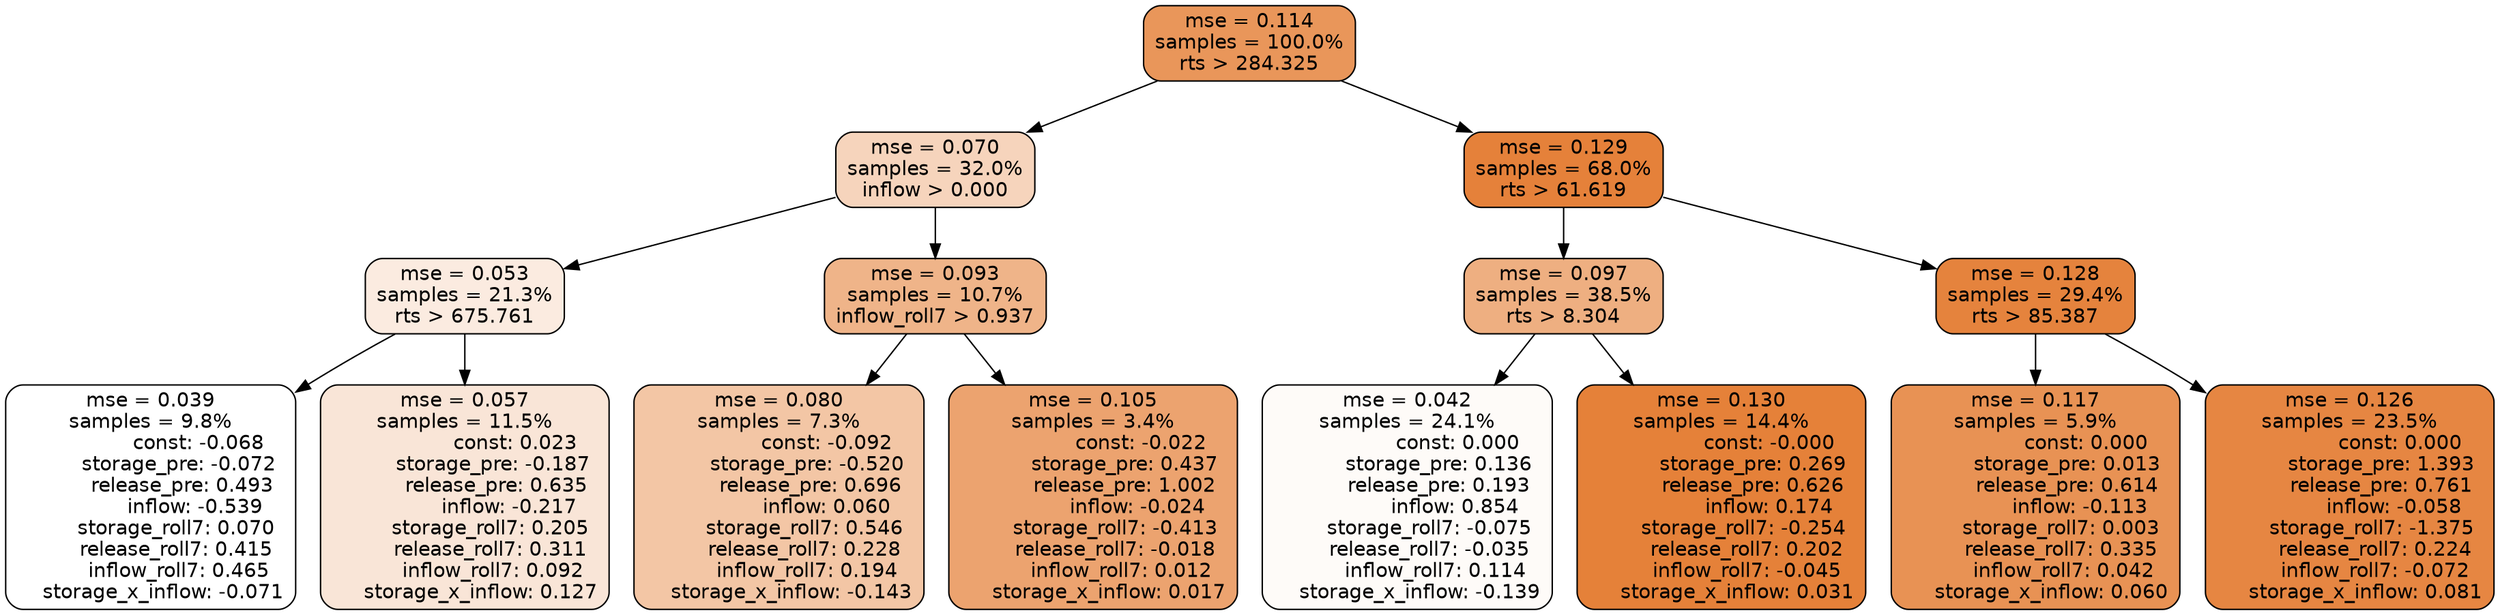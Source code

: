 digraph tree {
node [shape=rectangle, style="filled, rounded", color="black", fontname=helvetica] ;
edge [fontname=helvetica] ;
	"0" [label="mse = 0.114
samples = 100.0%
rts > 284.325", fillcolor="#e9965a"]
	"8" [label="mse = 0.070
samples = 32.0%
inflow > 0.000", fillcolor="#f6d4bc"]
	"1" [label="mse = 0.129
samples = 68.0%
rts > 61.619", fillcolor="#e5813a"]
	"9" [label="mse = 0.053
samples = 21.3%
rts > 675.761", fillcolor="#fbebe0"]
	"12" [label="mse = 0.093
samples = 10.7%
inflow_roll7 > 0.937", fillcolor="#efb489"]
	"2" [label="mse = 0.097
samples = 38.5%
rts > 8.304", fillcolor="#eeaf81"]
	"5" [label="mse = 0.128
samples = 29.4%
rts > 85.387", fillcolor="#e5833d"]
	"10" [label="mse = 0.039
samples = 9.8%
               const: -0.068
         storage_pre: -0.072
          release_pre: 0.493
              inflow: -0.539
        storage_roll7: 0.070
        release_roll7: 0.415
         inflow_roll7: 0.465
    storage_x_inflow: -0.071", fillcolor="#ffffff"]
	"11" [label="mse = 0.057
samples = 11.5%
                const: 0.023
         storage_pre: -0.187
          release_pre: 0.635
              inflow: -0.217
        storage_roll7: 0.205
        release_roll7: 0.311
         inflow_roll7: 0.092
     storage_x_inflow: 0.127", fillcolor="#f9e5d7"]
	"13" [label="mse = 0.080
samples = 7.3%
               const: -0.092
         storage_pre: -0.520
          release_pre: 0.696
               inflow: 0.060
        storage_roll7: 0.546
        release_roll7: 0.228
         inflow_roll7: 0.194
    storage_x_inflow: -0.143", fillcolor="#f3c6a5"]
	"14" [label="mse = 0.105
samples = 3.4%
               const: -0.022
          storage_pre: 0.437
          release_pre: 1.002
              inflow: -0.024
       storage_roll7: -0.413
       release_roll7: -0.018
         inflow_roll7: 0.012
     storage_x_inflow: 0.017", fillcolor="#eca36f"]
	"3" [label="mse = 0.042
samples = 24.1%
                const: 0.000
          storage_pre: 0.136
          release_pre: 0.193
               inflow: 0.854
       storage_roll7: -0.075
       release_roll7: -0.035
         inflow_roll7: 0.114
    storage_x_inflow: -0.139", fillcolor="#fefbf8"]
	"4" [label="mse = 0.130
samples = 14.4%
               const: -0.000
          storage_pre: 0.269
          release_pre: 0.626
               inflow: 0.174
       storage_roll7: -0.254
        release_roll7: 0.202
        inflow_roll7: -0.045
     storage_x_inflow: 0.031", fillcolor="#e58139"]
	"6" [label="mse = 0.117
samples = 5.9%
                const: 0.000
          storage_pre: 0.013
          release_pre: 0.614
              inflow: -0.113
        storage_roll7: 0.003
        release_roll7: 0.335
         inflow_roll7: 0.042
     storage_x_inflow: 0.060", fillcolor="#e89254"]
	"7" [label="mse = 0.126
samples = 23.5%
                const: 0.000
          storage_pre: 1.393
          release_pre: 0.761
              inflow: -0.058
       storage_roll7: -1.375
        release_roll7: 0.224
        inflow_roll7: -0.072
     storage_x_inflow: 0.081", fillcolor="#e68642"]

	"0" -> "1"
	"0" -> "8"
	"8" -> "9"
	"8" -> "12"
	"1" -> "2"
	"1" -> "5"
	"9" -> "10"
	"9" -> "11"
	"12" -> "13"
	"12" -> "14"
	"2" -> "3"
	"2" -> "4"
	"5" -> "6"
	"5" -> "7"
}